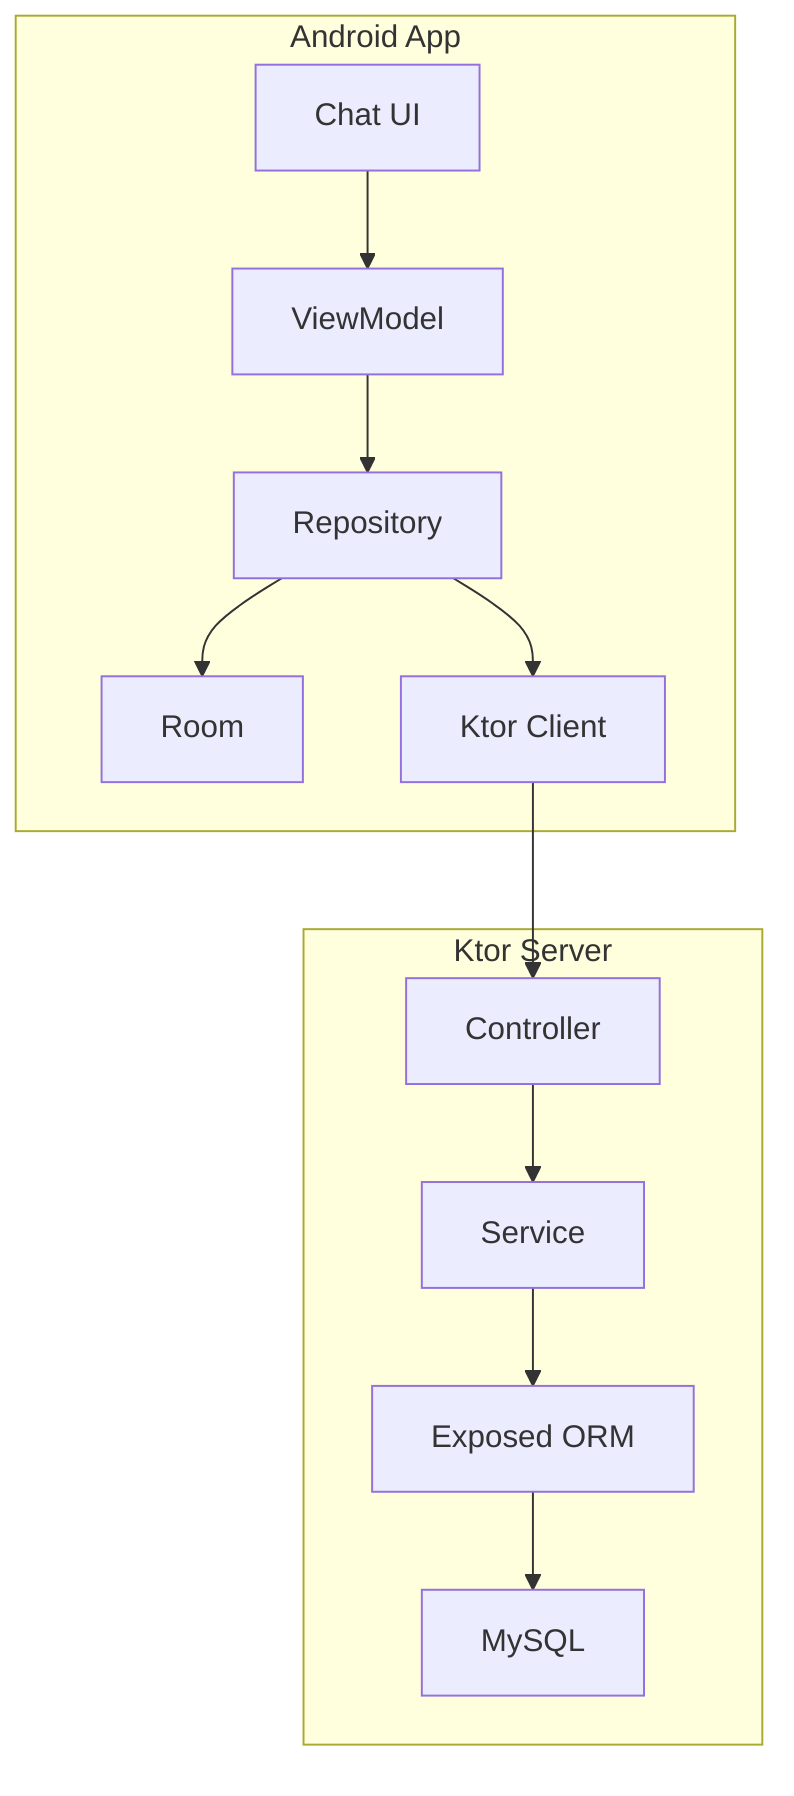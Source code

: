 ﻿flowchart TD
  subgraph "Android App"
    UI["Chat UI"] --> ViewModel
    ViewModel --> Repository
    Repository --> DB["Room"]
    Repository --> API["Ktor Client"]
  end
  subgraph "Ktor Server"
    Controller --> Service
    Service --> DB_Access["Exposed ORM"]
    DB_Access --> MySQL
  end
  API --> Controller